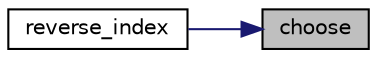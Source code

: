 digraph "choose"
{
 // LATEX_PDF_SIZE
  edge [fontname="Helvetica",fontsize="10",labelfontname="Helvetica",labelfontsize="10"];
  node [fontname="Helvetica",fontsize="10",shape=record];
  rankdir="RL";
  Node1 [label="choose",height=0.2,width=0.4,color="black", fillcolor="grey75", style="filled", fontcolor="black",tooltip=" "];
  Node1 -> Node2 [dir="back",color="midnightblue",fontsize="10",style="solid",fontname="Helvetica"];
  Node2 [label="reverse_index",height=0.2,width=0.4,color="black", fillcolor="white", style="filled",URL="$eNB__scheduler__primitives_8c.html#a4c1caf9dfd35cc04800cd031dfc7e8a0",tooltip=" "];
}
